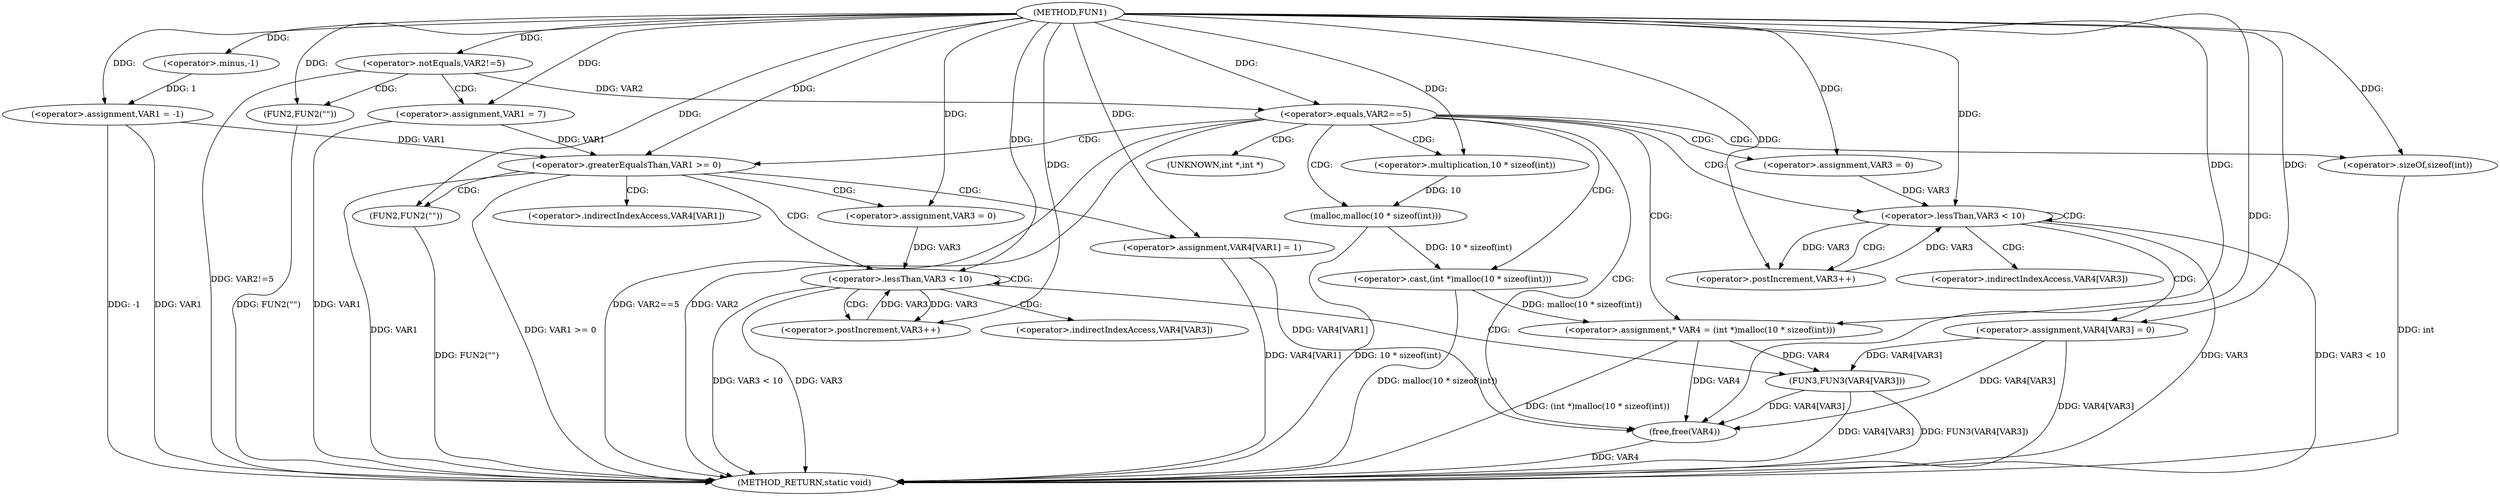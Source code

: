 digraph FUN1 {  
"1000100" [label = "(METHOD,FUN1)" ]
"1000181" [label = "(METHOD_RETURN,static void)" ]
"1000103" [label = "(<operator>.assignment,VAR1 = -1)" ]
"1000105" [label = "(<operator>.minus,-1)" ]
"1000108" [label = "(<operator>.notEquals,VAR2!=5)" ]
"1000112" [label = "(FUN2,FUN2(\"\"))" ]
"1000116" [label = "(<operator>.assignment,VAR1 = 7)" ]
"1000120" [label = "(<operator>.equals,VAR2==5)" ]
"1000127" [label = "(<operator>.assignment,* VAR4 = (int *)malloc(10 * sizeof(int)))" ]
"1000129" [label = "(<operator>.cast,(int *)malloc(10 * sizeof(int)))" ]
"1000131" [label = "(malloc,malloc(10 * sizeof(int)))" ]
"1000132" [label = "(<operator>.multiplication,10 * sizeof(int))" ]
"1000134" [label = "(<operator>.sizeOf,sizeof(int))" ]
"1000137" [label = "(<operator>.assignment,VAR3 = 0)" ]
"1000140" [label = "(<operator>.lessThan,VAR3 < 10)" ]
"1000143" [label = "(<operator>.postIncrement,VAR3++)" ]
"1000146" [label = "(<operator>.assignment,VAR4[VAR3] = 0)" ]
"1000152" [label = "(<operator>.greaterEqualsThan,VAR1 >= 0)" ]
"1000156" [label = "(<operator>.assignment,VAR4[VAR1] = 1)" ]
"1000162" [label = "(<operator>.assignment,VAR3 = 0)" ]
"1000165" [label = "(<operator>.lessThan,VAR3 < 10)" ]
"1000168" [label = "(<operator>.postIncrement,VAR3++)" ]
"1000171" [label = "(FUN3,FUN3(VAR4[VAR3]))" ]
"1000177" [label = "(FUN2,FUN2(\"\"))" ]
"1000179" [label = "(free,free(VAR4))" ]
"1000130" [label = "(UNKNOWN,int *,int *)" ]
"1000147" [label = "(<operator>.indirectIndexAccess,VAR4[VAR3])" ]
"1000157" [label = "(<operator>.indirectIndexAccess,VAR4[VAR1])" ]
"1000172" [label = "(<operator>.indirectIndexAccess,VAR4[VAR3])" ]
  "1000116" -> "1000181"  [ label = "DDG: VAR1"] 
  "1000171" -> "1000181"  [ label = "DDG: VAR4[VAR3]"] 
  "1000108" -> "1000181"  [ label = "DDG: VAR2!=5"] 
  "1000156" -> "1000181"  [ label = "DDG: VAR4[VAR1]"] 
  "1000103" -> "1000181"  [ label = "DDG: -1"] 
  "1000112" -> "1000181"  [ label = "DDG: FUN2(\"\")"] 
  "1000177" -> "1000181"  [ label = "DDG: FUN2(\"\")"] 
  "1000103" -> "1000181"  [ label = "DDG: VAR1"] 
  "1000131" -> "1000181"  [ label = "DDG: 10 * sizeof(int)"] 
  "1000140" -> "1000181"  [ label = "DDG: VAR3"] 
  "1000165" -> "1000181"  [ label = "DDG: VAR3"] 
  "1000140" -> "1000181"  [ label = "DDG: VAR3 < 10"] 
  "1000152" -> "1000181"  [ label = "DDG: VAR1 >= 0"] 
  "1000127" -> "1000181"  [ label = "DDG: (int *)malloc(10 * sizeof(int))"] 
  "1000120" -> "1000181"  [ label = "DDG: VAR2"] 
  "1000179" -> "1000181"  [ label = "DDG: VAR4"] 
  "1000152" -> "1000181"  [ label = "DDG: VAR1"] 
  "1000134" -> "1000181"  [ label = "DDG: int"] 
  "1000120" -> "1000181"  [ label = "DDG: VAR2==5"] 
  "1000171" -> "1000181"  [ label = "DDG: FUN3(VAR4[VAR3])"] 
  "1000146" -> "1000181"  [ label = "DDG: VAR4[VAR3]"] 
  "1000129" -> "1000181"  [ label = "DDG: malloc(10 * sizeof(int))"] 
  "1000165" -> "1000181"  [ label = "DDG: VAR3 < 10"] 
  "1000105" -> "1000103"  [ label = "DDG: 1"] 
  "1000100" -> "1000103"  [ label = "DDG: "] 
  "1000100" -> "1000105"  [ label = "DDG: "] 
  "1000100" -> "1000108"  [ label = "DDG: "] 
  "1000100" -> "1000112"  [ label = "DDG: "] 
  "1000100" -> "1000116"  [ label = "DDG: "] 
  "1000108" -> "1000120"  [ label = "DDG: VAR2"] 
  "1000100" -> "1000120"  [ label = "DDG: "] 
  "1000129" -> "1000127"  [ label = "DDG: malloc(10 * sizeof(int))"] 
  "1000100" -> "1000127"  [ label = "DDG: "] 
  "1000131" -> "1000129"  [ label = "DDG: 10 * sizeof(int)"] 
  "1000132" -> "1000131"  [ label = "DDG: 10"] 
  "1000100" -> "1000132"  [ label = "DDG: "] 
  "1000100" -> "1000134"  [ label = "DDG: "] 
  "1000100" -> "1000137"  [ label = "DDG: "] 
  "1000143" -> "1000140"  [ label = "DDG: VAR3"] 
  "1000137" -> "1000140"  [ label = "DDG: VAR3"] 
  "1000100" -> "1000140"  [ label = "DDG: "] 
  "1000140" -> "1000143"  [ label = "DDG: VAR3"] 
  "1000100" -> "1000143"  [ label = "DDG: "] 
  "1000100" -> "1000146"  [ label = "DDG: "] 
  "1000116" -> "1000152"  [ label = "DDG: VAR1"] 
  "1000103" -> "1000152"  [ label = "DDG: VAR1"] 
  "1000100" -> "1000152"  [ label = "DDG: "] 
  "1000100" -> "1000156"  [ label = "DDG: "] 
  "1000100" -> "1000162"  [ label = "DDG: "] 
  "1000168" -> "1000165"  [ label = "DDG: VAR3"] 
  "1000162" -> "1000165"  [ label = "DDG: VAR3"] 
  "1000100" -> "1000165"  [ label = "DDG: "] 
  "1000165" -> "1000168"  [ label = "DDG: VAR3"] 
  "1000100" -> "1000168"  [ label = "DDG: "] 
  "1000127" -> "1000171"  [ label = "DDG: VAR4"] 
  "1000146" -> "1000171"  [ label = "DDG: VAR4[VAR3]"] 
  "1000100" -> "1000177"  [ label = "DDG: "] 
  "1000171" -> "1000179"  [ label = "DDG: VAR4[VAR3]"] 
  "1000156" -> "1000179"  [ label = "DDG: VAR4[VAR1]"] 
  "1000127" -> "1000179"  [ label = "DDG: VAR4"] 
  "1000146" -> "1000179"  [ label = "DDG: VAR4[VAR3]"] 
  "1000100" -> "1000179"  [ label = "DDG: "] 
  "1000108" -> "1000112"  [ label = "CDG: "] 
  "1000108" -> "1000116"  [ label = "CDG: "] 
  "1000120" -> "1000127"  [ label = "CDG: "] 
  "1000120" -> "1000152"  [ label = "CDG: "] 
  "1000120" -> "1000131"  [ label = "CDG: "] 
  "1000120" -> "1000132"  [ label = "CDG: "] 
  "1000120" -> "1000137"  [ label = "CDG: "] 
  "1000120" -> "1000129"  [ label = "CDG: "] 
  "1000120" -> "1000179"  [ label = "CDG: "] 
  "1000120" -> "1000130"  [ label = "CDG: "] 
  "1000120" -> "1000140"  [ label = "CDG: "] 
  "1000120" -> "1000134"  [ label = "CDG: "] 
  "1000140" -> "1000143"  [ label = "CDG: "] 
  "1000140" -> "1000147"  [ label = "CDG: "] 
  "1000140" -> "1000146"  [ label = "CDG: "] 
  "1000140" -> "1000140"  [ label = "CDG: "] 
  "1000152" -> "1000156"  [ label = "CDG: "] 
  "1000152" -> "1000165"  [ label = "CDG: "] 
  "1000152" -> "1000157"  [ label = "CDG: "] 
  "1000152" -> "1000177"  [ label = "CDG: "] 
  "1000152" -> "1000162"  [ label = "CDG: "] 
  "1000165" -> "1000165"  [ label = "CDG: "] 
  "1000165" -> "1000172"  [ label = "CDG: "] 
  "1000165" -> "1000168"  [ label = "CDG: "] 
  "1000165" -> "1000171"  [ label = "CDG: "] 
}
